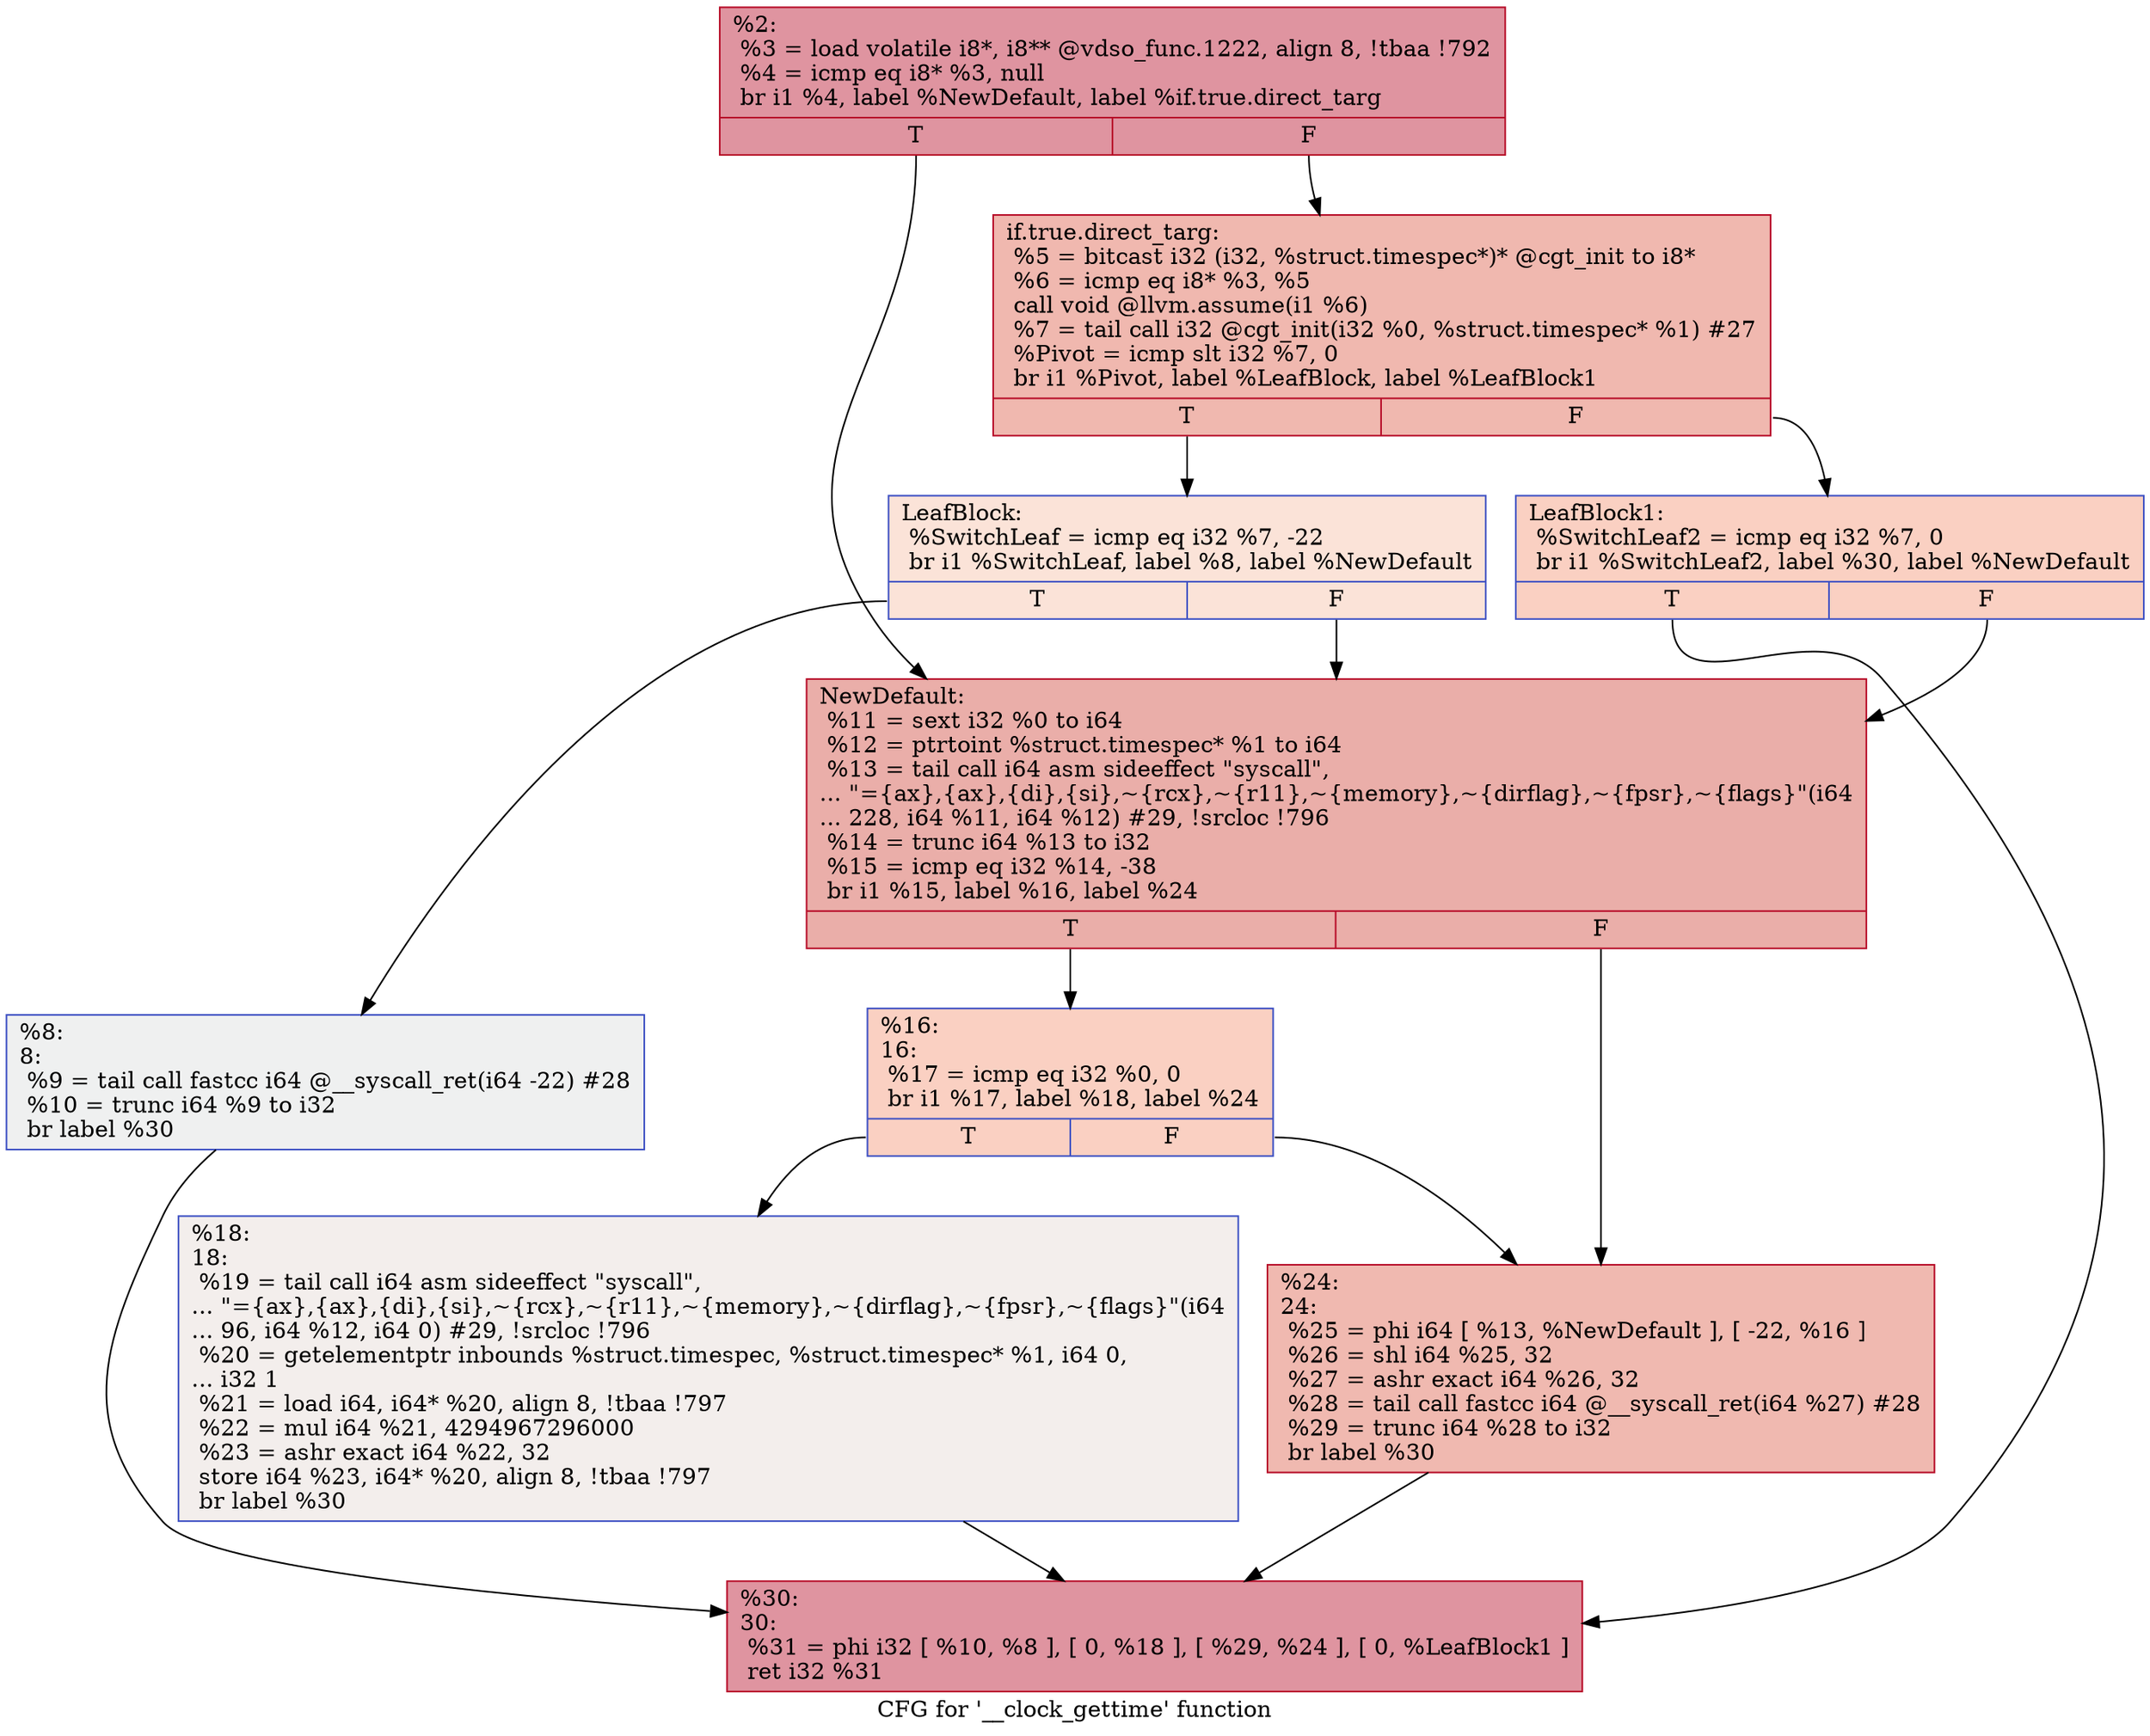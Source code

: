 digraph "CFG for '__clock_gettime' function" {
	label="CFG for '__clock_gettime' function";

	Node0x207f670 [shape=record,color="#b70d28ff", style=filled, fillcolor="#b70d2870",label="{%2:\l  %3 = load volatile i8*, i8** @vdso_func.1222, align 8, !tbaa !792\l  %4 = icmp eq i8* %3, null\l  br i1 %4, label %NewDefault, label %if.true.direct_targ\l|{<s0>T|<s1>F}}"];
	Node0x207f670:s0 -> Node0x23d9880;
	Node0x207f670:s1 -> Node0x23d9740;
	Node0x23d9740 [shape=record,color="#b70d28ff", style=filled, fillcolor="#dc5d4a70",label="{if.true.direct_targ:                              \l  %5 = bitcast i32 (i32, %struct.timespec*)* @cgt_init to i8*\l  %6 = icmp eq i8* %3, %5\l  call void @llvm.assume(i1 %6)\l  %7 = tail call i32 @cgt_init(i32 %0, %struct.timespec* %1) #27\l  %Pivot = icmp slt i32 %7, 0\l  br i1 %Pivot, label %LeafBlock, label %LeafBlock1\l|{<s0>T|<s1>F}}"];
	Node0x23d9740:s0 -> Node0x23d97e0;
	Node0x23d9740:s1 -> Node0x23d9790;
	Node0x23d9790 [shape=record,color="#3d50c3ff", style=filled, fillcolor="#f3947570",label="{LeafBlock1:                                       \l  %SwitchLeaf2 = icmp eq i32 %7, 0\l  br i1 %SwitchLeaf2, label %30, label %NewDefault\l|{<s0>T|<s1>F}}"];
	Node0x23d9790:s0 -> Node0x23d99c0;
	Node0x23d9790:s1 -> Node0x23d9880;
	Node0x23d97e0 [shape=record,color="#3d50c3ff", style=filled, fillcolor="#f6bfa670",label="{LeafBlock:                                        \l  %SwitchLeaf = icmp eq i32 %7, -22\l  br i1 %SwitchLeaf, label %8, label %NewDefault\l|{<s0>T|<s1>F}}"];
	Node0x23d97e0:s0 -> Node0x23d9830;
	Node0x23d97e0:s1 -> Node0x23d9880;
	Node0x23d9830 [shape=record,color="#3d50c3ff", style=filled, fillcolor="#dbdcde70",label="{%8:\l8:                                                \l  %9 = tail call fastcc i64 @__syscall_ret(i64 -22) #28\l  %10 = trunc i64 %9 to i32\l  br label %30\l}"];
	Node0x23d9830 -> Node0x23d99c0;
	Node0x23d9880 [shape=record,color="#b70d28ff", style=filled, fillcolor="#d0473d70",label="{NewDefault:                                       \l  %11 = sext i32 %0 to i64\l  %12 = ptrtoint %struct.timespec* %1 to i64\l  %13 = tail call i64 asm sideeffect \"syscall\",\l... \"=\{ax\},\{ax\},\{di\},\{si\},~\{rcx\},~\{r11\},~\{memory\},~\{dirflag\},~\{fpsr\},~\{flags\}\"(i64\l... 228, i64 %11, i64 %12) #29, !srcloc !796\l  %14 = trunc i64 %13 to i32\l  %15 = icmp eq i32 %14, -38\l  br i1 %15, label %16, label %24\l|{<s0>T|<s1>F}}"];
	Node0x23d9880:s0 -> Node0x23d98d0;
	Node0x23d9880:s1 -> Node0x23d9970;
	Node0x23d98d0 [shape=record,color="#3d50c3ff", style=filled, fillcolor="#f3947570",label="{%16:\l16:                                               \l  %17 = icmp eq i32 %0, 0\l  br i1 %17, label %18, label %24\l|{<s0>T|<s1>F}}"];
	Node0x23d98d0:s0 -> Node0x23d9920;
	Node0x23d98d0:s1 -> Node0x23d9970;
	Node0x23d9920 [shape=record,color="#3d50c3ff", style=filled, fillcolor="#e3d9d370",label="{%18:\l18:                                               \l  %19 = tail call i64 asm sideeffect \"syscall\",\l... \"=\{ax\},\{ax\},\{di\},\{si\},~\{rcx\},~\{r11\},~\{memory\},~\{dirflag\},~\{fpsr\},~\{flags\}\"(i64\l... 96, i64 %12, i64 0) #29, !srcloc !796\l  %20 = getelementptr inbounds %struct.timespec, %struct.timespec* %1, i64 0,\l... i32 1\l  %21 = load i64, i64* %20, align 8, !tbaa !797\l  %22 = mul i64 %21, 4294967296000\l  %23 = ashr exact i64 %22, 32\l  store i64 %23, i64* %20, align 8, !tbaa !797\l  br label %30\l}"];
	Node0x23d9920 -> Node0x23d99c0;
	Node0x23d9970 [shape=record,color="#b70d28ff", style=filled, fillcolor="#de614d70",label="{%24:\l24:                                               \l  %25 = phi i64 [ %13, %NewDefault ], [ -22, %16 ]\l  %26 = shl i64 %25, 32\l  %27 = ashr exact i64 %26, 32\l  %28 = tail call fastcc i64 @__syscall_ret(i64 %27) #28\l  %29 = trunc i64 %28 to i32\l  br label %30\l}"];
	Node0x23d9970 -> Node0x23d99c0;
	Node0x23d99c0 [shape=record,color="#b70d28ff", style=filled, fillcolor="#b70d2870",label="{%30:\l30:                                               \l  %31 = phi i32 [ %10, %8 ], [ 0, %18 ], [ %29, %24 ], [ 0, %LeafBlock1 ]\l  ret i32 %31\l}"];
}
